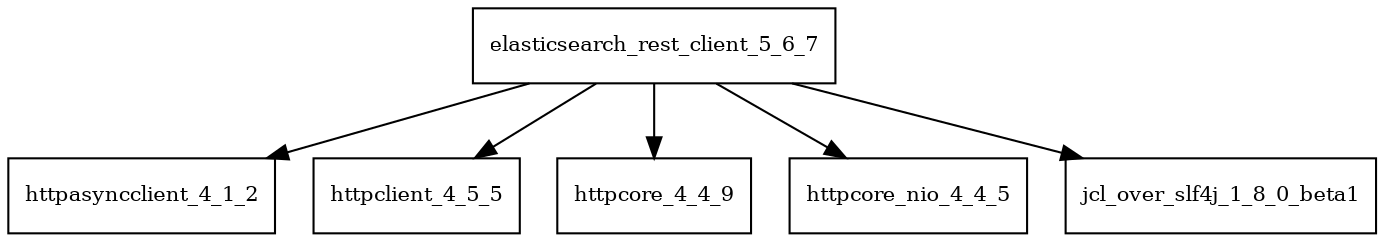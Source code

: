 digraph elasticsearch_rest_client_5_6_7_dependencies {
  node [shape = box, fontsize=10.0];
  elasticsearch_rest_client_5_6_7 -> httpasyncclient_4_1_2;
  elasticsearch_rest_client_5_6_7 -> httpclient_4_5_5;
  elasticsearch_rest_client_5_6_7 -> httpcore_4_4_9;
  elasticsearch_rest_client_5_6_7 -> httpcore_nio_4_4_5;
  elasticsearch_rest_client_5_6_7 -> jcl_over_slf4j_1_8_0_beta1;
}
